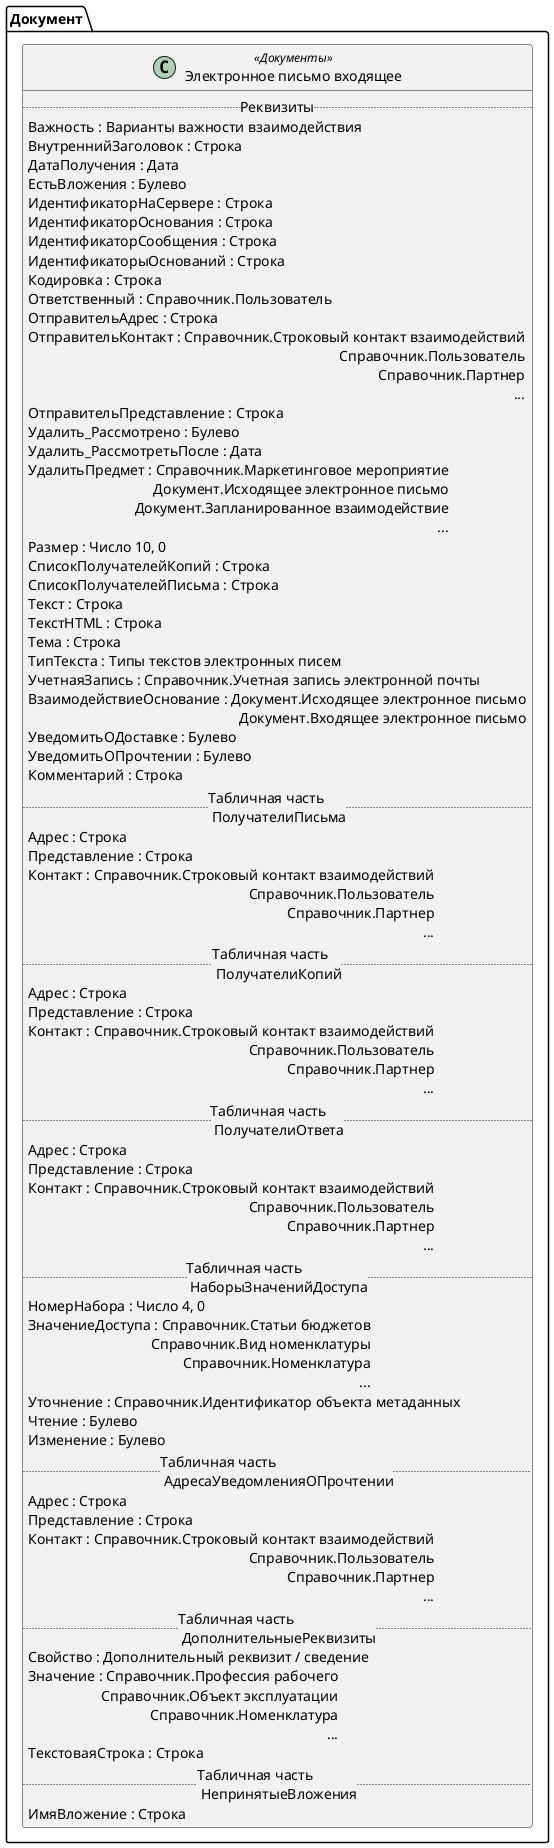 ﻿@startuml ЭлектронноеПисьмоВходящее
'!include templates.wsd
'..\include templates.wsd
class Документ.ЭлектронноеПисьмоВходящее as "Электронное письмо входящее" <<Документы>>
{
..Реквизиты..
Важность : Варианты важности взаимодействия
ВнутреннийЗаголовок : Строка
ДатаПолучения : Дата
ЕстьВложения : Булево
ИдентификаторНаСервере : Строка
ИдентификаторОснования : Строка
ИдентификаторСообщения : Строка
ИдентификаторыОснований : Строка
Кодировка : Строка
Ответственный : Справочник.Пользователь
ОтправительАдрес : Строка
ОтправительКонтакт : Справочник.Строковый контакт взаимодействий\rСправочник.Пользователь\rСправочник.Партнер\r...
ОтправительПредставление : Строка
Удалить_Рассмотрено : Булево
Удалить_РассмотретьПосле : Дата
УдалитьПредмет : Справочник.Маркетинговое мероприятие\rДокумент.Исходящее электронное письмо\rДокумент.Запланированное взаимодействие\r...
Размер : Число 10, 0
СписокПолучателейКопий : Строка
СписокПолучателейПисьма : Строка
Текст : Строка
ТекстHTML : Строка
Тема : Строка
ТипТекста : Типы текстов электронных писем
УчетнаяЗапись : Справочник.Учетная запись электронной почты
ВзаимодействиеОснование : Документ.Исходящее электронное письмо\rДокумент.Входящее электронное письмо
УведомитьОДоставке : Булево
УведомитьОПрочтении : Булево
Комментарий : Строка
..Табличная часть \n ПолучателиПисьма..
Адрес : Строка
Представление : Строка
Контакт : Справочник.Строковый контакт взаимодействий\rСправочник.Пользователь\rСправочник.Партнер\r...
..Табличная часть \n ПолучателиКопий..
Адрес : Строка
Представление : Строка
Контакт : Справочник.Строковый контакт взаимодействий\rСправочник.Пользователь\rСправочник.Партнер\r...
..Табличная часть \n ПолучателиОтвета..
Адрес : Строка
Представление : Строка
Контакт : Справочник.Строковый контакт взаимодействий\rСправочник.Пользователь\rСправочник.Партнер\r...
..Табличная часть \n НаборыЗначенийДоступа..
НомерНабора : Число 4, 0
ЗначениеДоступа : Справочник.Статьи бюджетов\rСправочник.Вид номенклатуры\rСправочник.Номенклатура\r...
Уточнение : Справочник.Идентификатор объекта метаданных
Чтение : Булево
Изменение : Булево
..Табличная часть \n АдресаУведомленияОПрочтении..
Адрес : Строка
Представление : Строка
Контакт : Справочник.Строковый контакт взаимодействий\rСправочник.Пользователь\rСправочник.Партнер\r...
..Табличная часть \n ДополнительныеРеквизиты..
Свойство : Дополнительный реквизит / сведение
Значение : Справочник.Профессия рабочего\rСправочник.Объект эксплуатации\rСправочник.Номенклатура\r...
ТекстоваяСтрока : Строка
..Табличная часть \n НепринятыеВложения..
ИмяВложение : Строка
}
@enduml
